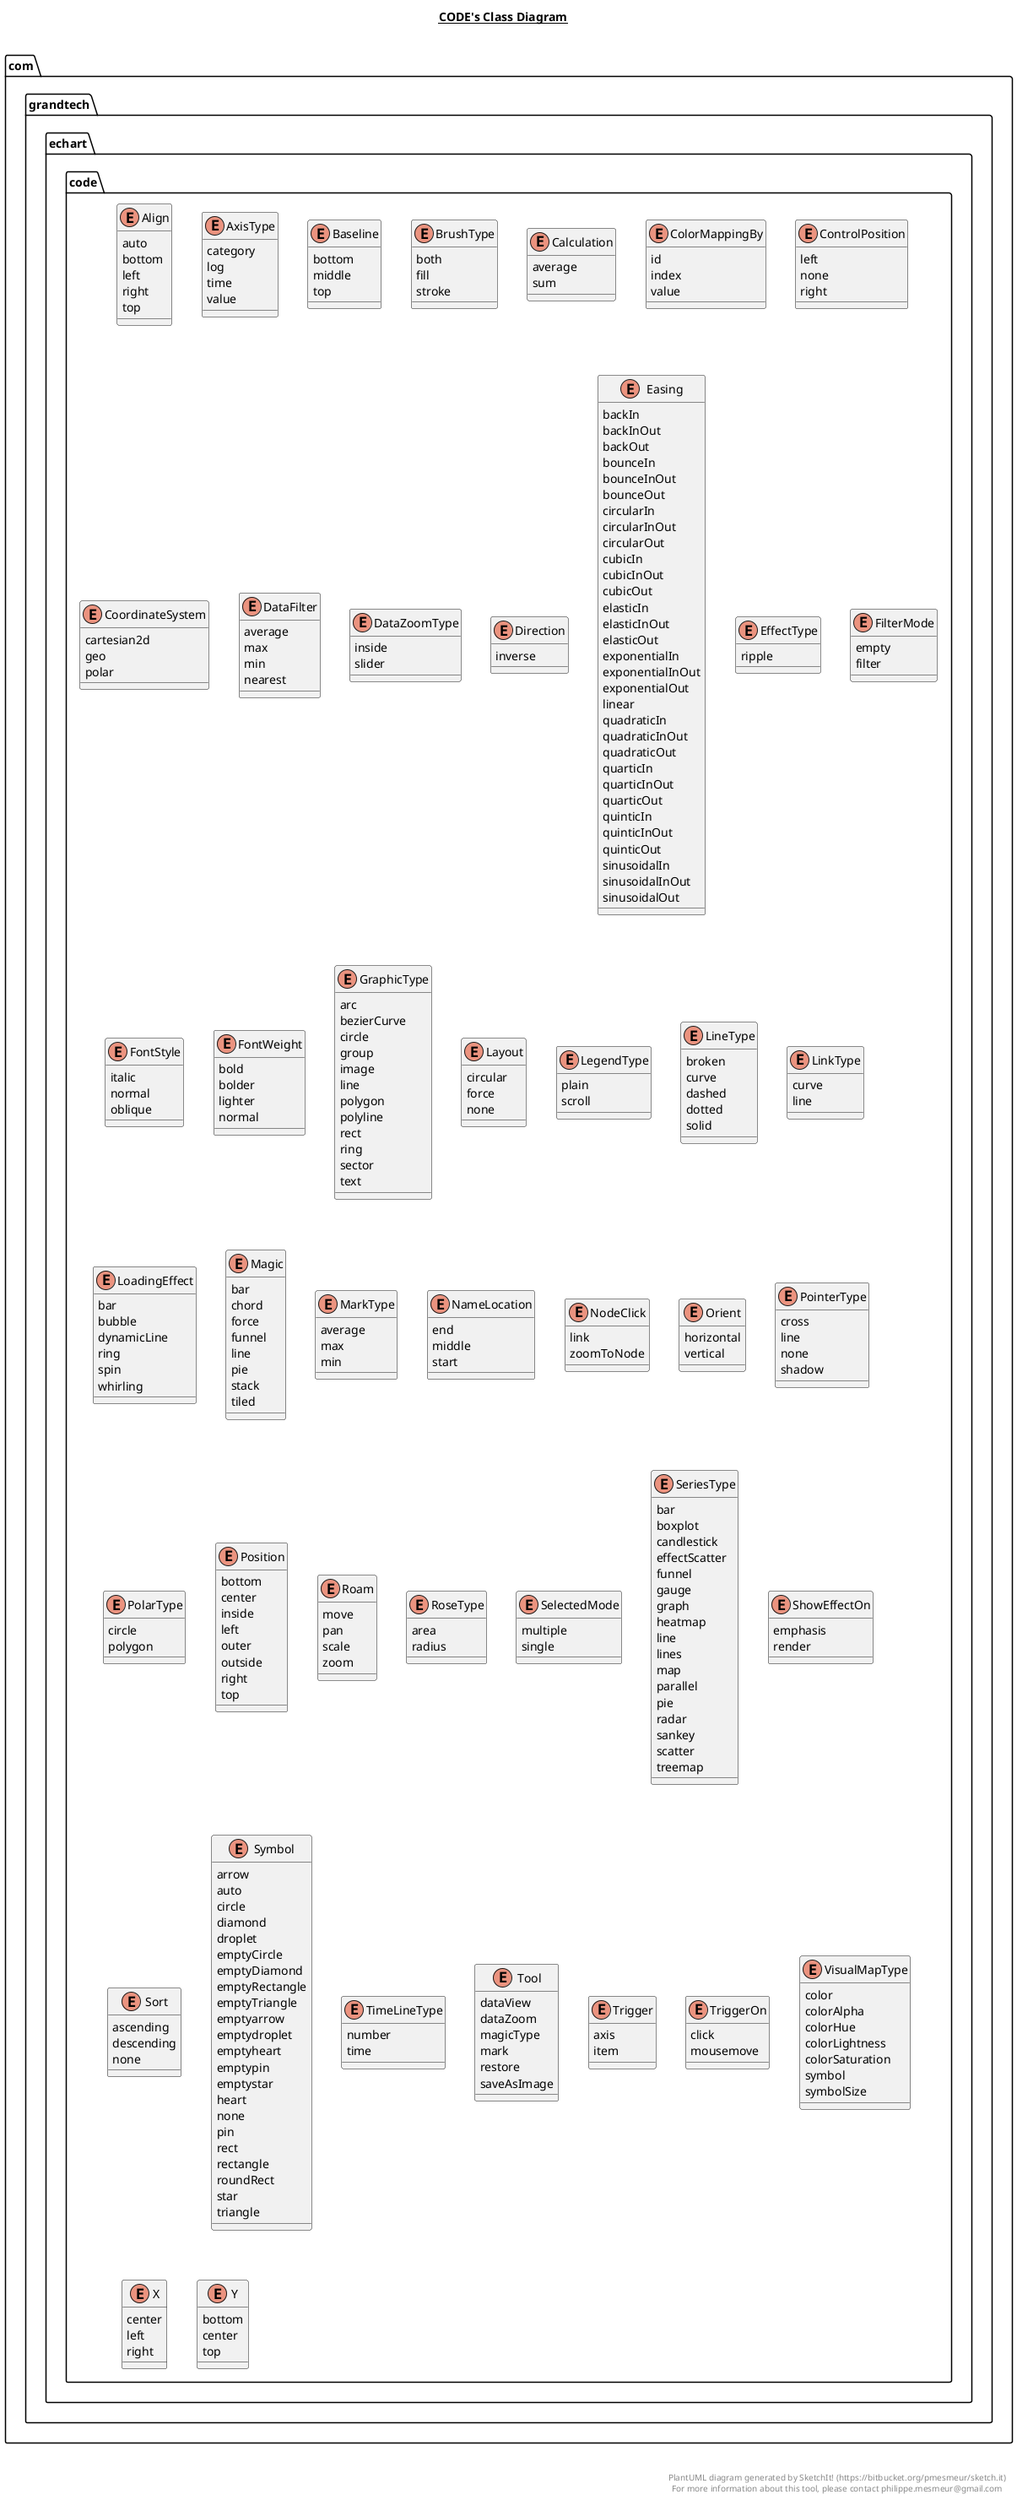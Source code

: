 @startuml

title __CODE's Class Diagram__\n

  namespace com.grandtech.echart {
    namespace code {
      enum Align {
        auto
        bottom
        left
        right
        top
      }
    }
  }
  

  namespace com.grandtech.echart {
    namespace code {
      enum AxisType {
        category
        log
        time
        value
      }
    }
  }
  

  namespace com.grandtech.echart {
    namespace code {
      enum Baseline {
        bottom
        middle
        top
      }
    }
  }
  

  namespace com.grandtech.echart {
    namespace code {
      enum BrushType {
        both
        fill
        stroke
      }
    }
  }
  

  namespace com.grandtech.echart {
    namespace code {
      enum Calculation {
        average
        sum
      }
    }
  }
  

  namespace com.grandtech.echart {
    namespace code {
      enum ColorMappingBy {
        id
        index
        value
      }
    }
  }
  

  namespace com.grandtech.echart {
    namespace code {
      enum ControlPosition {
        left
        none
        right
      }
    }
  }
  

  namespace com.grandtech.echart {
    namespace code {
      enum CoordinateSystem {
        cartesian2d
        geo
        polar
      }
    }
  }
  

  namespace com.grandtech.echart {
    namespace code {
      enum DataFilter {
        average
        max
        min
        nearest
      }
    }
  }
  

  namespace com.grandtech.echart {
    namespace code {
      enum DataZoomType {
        inside
        slider
      }
    }
  }
  

  namespace com.grandtech.echart {
    namespace code {
      enum Direction {
        inverse
      }
    }
  }
  

  namespace com.grandtech.echart {
    namespace code {
      enum Easing {
        backIn
        backInOut
        backOut
        bounceIn
        bounceInOut
        bounceOut
        circularIn
        circularInOut
        circularOut
        cubicIn
        cubicInOut
        cubicOut
        elasticIn
        elasticInOut
        elasticOut
        exponentialIn
        exponentialInOut
        exponentialOut
        linear
        quadraticIn
        quadraticInOut
        quadraticOut
        quarticIn
        quarticInOut
        quarticOut
        quinticIn
        quinticInOut
        quinticOut
        sinusoidalIn
        sinusoidalInOut
        sinusoidalOut
      }
    }
  }
  

  namespace com.grandtech.echart {
    namespace code {
      enum EffectType {
        ripple
      }
    }
  }
  

  namespace com.grandtech.echart {
    namespace code {
      enum FilterMode {
        empty
        filter
      }
    }
  }
  

  namespace com.grandtech.echart {
    namespace code {
      enum FontStyle {
        italic
        normal
        oblique
      }
    }
  }
  

  namespace com.grandtech.echart {
    namespace code {
      enum FontWeight {
        bold
        bolder
        lighter
        normal
      }
    }
  }
  

  namespace com.grandtech.echart {
    namespace code {
      enum GraphicType {
        arc
        bezierCurve
        circle
        group
        image
        line
        polygon
        polyline
        rect
        ring
        sector
        text
      }
    }
  }
  

  namespace com.grandtech.echart {
    namespace code {
      enum Layout {
        circular
        force
        none
      }
    }
  }
  

  namespace com.grandtech.echart {
    namespace code {
      enum LegendType {
        plain
        scroll
      }
    }
  }
  

  namespace com.grandtech.echart {
    namespace code {
      enum LineType {
        broken
        curve
        dashed
        dotted
        solid
      }
    }
  }
  

  namespace com.grandtech.echart {
    namespace code {
      enum LinkType {
        curve
        line
      }
    }
  }
  

  namespace com.grandtech.echart {
    namespace code {
      enum LoadingEffect {
        bar
        bubble
        dynamicLine
        ring
        spin
        whirling
      }
    }
  }
  

  namespace com.grandtech.echart {
    namespace code {
      enum Magic {
        bar
        chord
        force
        funnel
        line
        pie
        stack
        tiled
      }
    }
  }
  

  namespace com.grandtech.echart {
    namespace code {
      enum MarkType {
        average
        max
        min
      }
    }
  }
  

  namespace com.grandtech.echart {
    namespace code {
      enum NameLocation {
        end
        middle
        start
      }
    }
  }
  

  namespace com.grandtech.echart {
    namespace code {
      enum NodeClick {
        link
        zoomToNode
      }
    }
  }
  

  namespace com.grandtech.echart {
    namespace code {
      enum Orient {
        horizontal
        vertical
      }
    }
  }
  

  namespace com.grandtech.echart {
    namespace code {
      enum PointerType {
        cross
        line
        none
        shadow
      }
    }
  }
  

  namespace com.grandtech.echart {
    namespace code {
      enum PolarType {
        circle
        polygon
      }
    }
  }
  

  namespace com.grandtech.echart {
    namespace code {
      enum Position {
        bottom
        center
        inside
        left
        outer
        outside
        right
        top
      }
    }
  }
  

  namespace com.grandtech.echart {
    namespace code {
      enum Roam {
        move
        pan
        scale
        zoom
      }
    }
  }
  

  namespace com.grandtech.echart {
    namespace code {
      enum RoseType {
        area
        radius
      }
    }
  }
  

  namespace com.grandtech.echart {
    namespace code {
      enum SelectedMode {
        multiple
        single
      }
    }
  }
  

  namespace com.grandtech.echart {
    namespace code {
      enum SeriesType {
        bar
        boxplot
        candlestick
        effectScatter
        funnel
        gauge
        graph
        heatmap
        line
        lines
        map
        parallel
        pie
        radar
        sankey
        scatter
        treemap
      }
    }
  }
  

  namespace com.grandtech.echart {
    namespace code {
      enum ShowEffectOn {
        emphasis
        render
      }
    }
  }
  

  namespace com.grandtech.echart {
    namespace code {
      enum Sort {
        ascending
        descending
        none
      }
    }
  }
  

  namespace com.grandtech.echart {
    namespace code {
      enum Symbol {
        arrow
        auto
        circle
        diamond
        droplet
        emptyCircle
        emptyDiamond
        emptyRectangle
        emptyTriangle
        emptyarrow
        emptydroplet
        emptyheart
        emptypin
        emptystar
        heart
        none
        pin
        rect
        rectangle
        roundRect
        star
        triangle
      }
    }
  }
  

  namespace com.grandtech.echart {
    namespace code {
      enum TimeLineType {
        number
        time
      }
    }
  }
  

  namespace com.grandtech.echart {
    namespace code {
      enum Tool {
        dataView
        dataZoom
        magicType
        mark
        restore
        saveAsImage
      }
    }
  }
  

  namespace com.grandtech.echart {
    namespace code {
      enum Trigger {
        axis
        item
      }
    }
  }
  

  namespace com.grandtech.echart {
    namespace code {
      enum TriggerOn {
        click
        mousemove
      }
    }
  }
  

  namespace com.grandtech.echart {
    namespace code {
      enum VisualMapType {
        color
        colorAlpha
        colorHue
        colorLightness
        colorSaturation
        symbol
        symbolSize
      }
    }
  }
  

  namespace com.grandtech.echart {
    namespace code {
      enum X {
        center
        left
        right
      }
    }
  }
  

  namespace com.grandtech.echart {
    namespace code {
      enum Y {
        bottom
        center
        top
      }
    }
  }
  



right footer


PlantUML diagram generated by SketchIt! (https://bitbucket.org/pmesmeur/sketch.it)
For more information about this tool, please contact philippe.mesmeur@gmail.com
endfooter

@enduml
